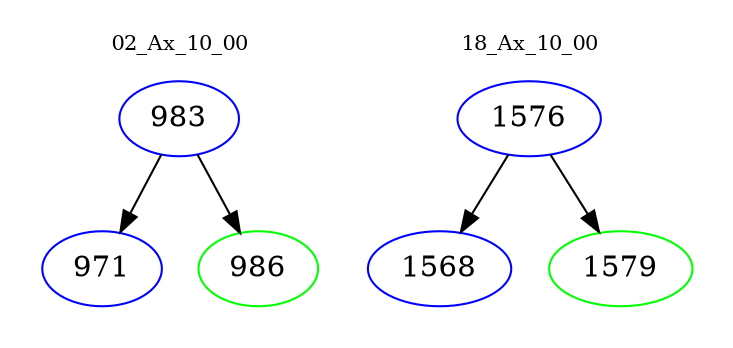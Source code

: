digraph{
subgraph cluster_0 {
color = white
label = "02_Ax_10_00";
fontsize=10;
T0_983 [label="983", color="blue"]
T0_983 -> T0_971 [color="black"]
T0_971 [label="971", color="blue"]
T0_983 -> T0_986 [color="black"]
T0_986 [label="986", color="green"]
}
subgraph cluster_1 {
color = white
label = "18_Ax_10_00";
fontsize=10;
T1_1576 [label="1576", color="blue"]
T1_1576 -> T1_1568 [color="black"]
T1_1568 [label="1568", color="blue"]
T1_1576 -> T1_1579 [color="black"]
T1_1579 [label="1579", color="green"]
}
}
